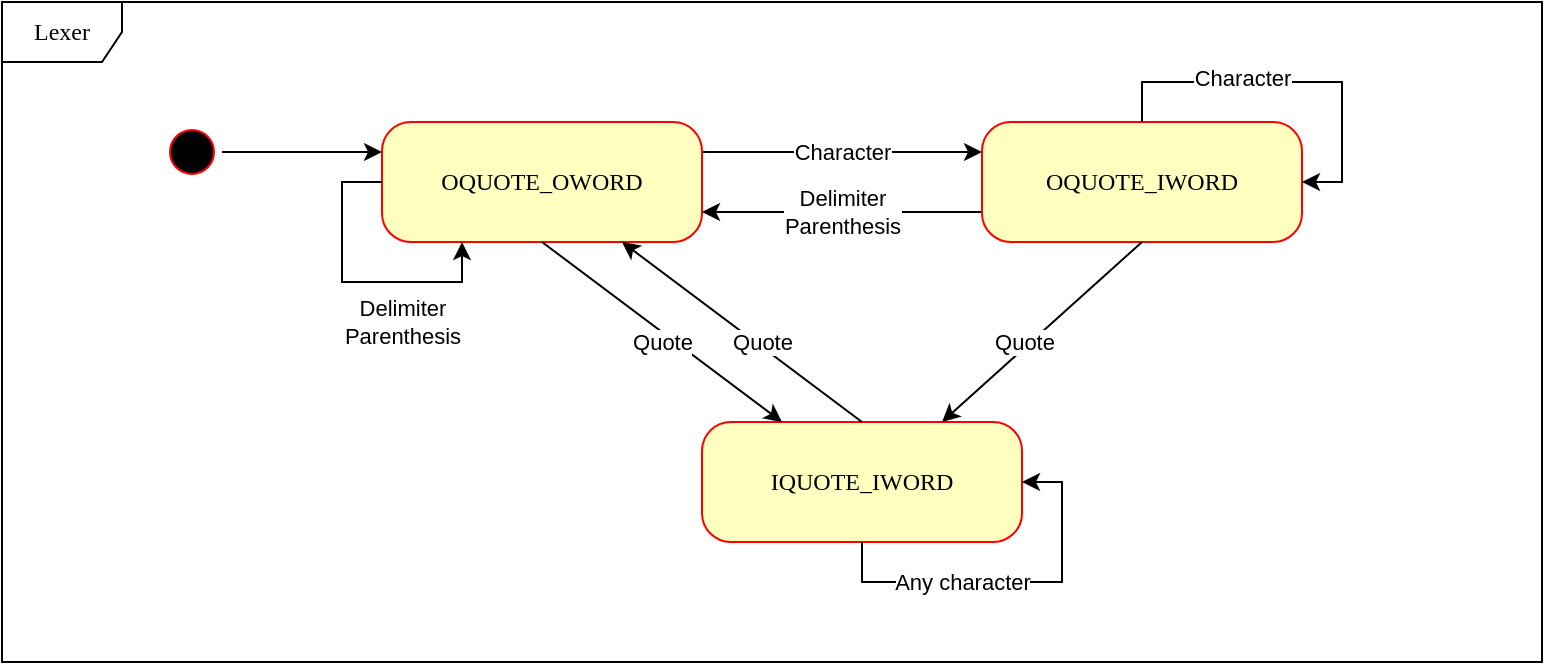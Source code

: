<mxfile version="13.2.1" type="device"><diagram name="Page-1" id="58cdce13-f638-feb5-8d6f-7d28b1aa9fa0"><mxGraphModel dx="1422" dy="756" grid="1" gridSize="10" guides="1" tooltips="1" connect="1" arrows="1" fold="1" page="1" pageScale="1" pageWidth="1100" pageHeight="850" background="#ffffff" math="0" shadow="0"><root><mxCell id="0"/><mxCell id="1" parent="0"/><mxCell id="ACf5FWbfpPmrsSgl0tkW-20" style="edgeStyle=orthogonalEdgeStyle;rounded=0;orthogonalLoop=1;jettySize=auto;html=1;exitX=0.5;exitY=0;exitDx=0;exitDy=0;entryX=0;entryY=0.25;entryDx=0;entryDy=0;" parent="1" source="382b91b5511bd0f7-1" target="ACf5FWbfpPmrsSgl0tkW-1" edge="1"><mxGeometry relative="1" as="geometry"/></mxCell><mxCell id="382b91b5511bd0f7-1" value="" style="ellipse;html=1;shape=startState;fillColor=#000000;strokeColor=#ff0000;rounded=1;shadow=0;comic=0;labelBackgroundColor=none;fontFamily=Verdana;fontSize=12;fontColor=#000000;align=center;direction=south;" parent="1" vertex="1"><mxGeometry x="130" y="120" width="30" height="30" as="geometry"/></mxCell><mxCell id="2a3bc250acf0617d-8" value="Lexer" style="shape=umlFrame;whiteSpace=wrap;html=1;rounded=1;shadow=0;comic=0;labelBackgroundColor=none;strokeWidth=1;fontFamily=Verdana;fontSize=12;align=center;" parent="1" vertex="1"><mxGeometry x="50" y="60" width="770" height="330" as="geometry"/></mxCell><mxCell id="ACf5FWbfpPmrsSgl0tkW-6" style="edgeStyle=orthogonalEdgeStyle;rounded=0;orthogonalLoop=1;jettySize=auto;html=1;exitX=1;exitY=0.25;exitDx=0;exitDy=0;entryX=0;entryY=0.25;entryDx=0;entryDy=0;" parent="1" source="ACf5FWbfpPmrsSgl0tkW-1" target="ACf5FWbfpPmrsSgl0tkW-2" edge="1"><mxGeometry relative="1" as="geometry"/></mxCell><mxCell id="ACf5FWbfpPmrsSgl0tkW-7" value="Character" style="edgeLabel;html=1;align=center;verticalAlign=middle;resizable=0;points=[];" parent="ACf5FWbfpPmrsSgl0tkW-6" vertex="1" connectable="0"><mxGeometry x="-0.343" y="1" relative="1" as="geometry"><mxPoint x="24" y="1" as="offset"/></mxGeometry></mxCell><mxCell id="ACf5FWbfpPmrsSgl0tkW-1" value="OQUOTE_OWORD" style="rounded=1;whiteSpace=wrap;html=1;arcSize=24;fillColor=#ffffc0;strokeColor=#ff0000;shadow=0;comic=0;labelBackgroundColor=none;fontFamily=Verdana;fontSize=12;fontColor=#000000;align=center;" parent="1" vertex="1"><mxGeometry x="240" y="120" width="160" height="60" as="geometry"/></mxCell><mxCell id="ACf5FWbfpPmrsSgl0tkW-8" style="edgeStyle=orthogonalEdgeStyle;rounded=0;orthogonalLoop=1;jettySize=auto;html=1;exitX=0;exitY=0.75;exitDx=0;exitDy=0;entryX=1;entryY=0.75;entryDx=0;entryDy=0;" parent="1" source="ACf5FWbfpPmrsSgl0tkW-2" target="ACf5FWbfpPmrsSgl0tkW-1" edge="1"><mxGeometry relative="1" as="geometry"/></mxCell><mxCell id="ACf5FWbfpPmrsSgl0tkW-9" value="&lt;div&gt;Delimiter&lt;/div&gt;&lt;div&gt;Parenthesis&lt;/div&gt;" style="edgeLabel;html=1;align=center;verticalAlign=middle;resizable=0;points=[];" parent="ACf5FWbfpPmrsSgl0tkW-8" vertex="1" connectable="0"><mxGeometry x="0.3" y="-4" relative="1" as="geometry"><mxPoint x="21" y="4" as="offset"/></mxGeometry></mxCell><mxCell id="ACf5FWbfpPmrsSgl0tkW-2" value="OQUOTE_IWORD" style="rounded=1;whiteSpace=wrap;html=1;arcSize=24;fillColor=#ffffc0;strokeColor=#ff0000;shadow=0;comic=0;labelBackgroundColor=none;fontFamily=Verdana;fontSize=12;fontColor=#000000;align=center;" parent="1" vertex="1"><mxGeometry x="540" y="120" width="160" height="60" as="geometry"/></mxCell><mxCell id="ACf5FWbfpPmrsSgl0tkW-3" value="IQUOTE_IWORD" style="rounded=1;whiteSpace=wrap;html=1;arcSize=24;fillColor=#ffffc0;strokeColor=#ff0000;shadow=0;comic=0;labelBackgroundColor=none;fontFamily=Verdana;fontSize=12;fontColor=#000000;align=center;" parent="1" vertex="1"><mxGeometry x="400" y="270" width="160" height="60" as="geometry"/></mxCell><mxCell id="ACf5FWbfpPmrsSgl0tkW-14" style="edgeStyle=orthogonalEdgeStyle;rounded=0;orthogonalLoop=1;jettySize=auto;html=1;exitX=0.5;exitY=0;exitDx=0;exitDy=0;entryX=1;entryY=0.5;entryDx=0;entryDy=0;" parent="1" source="ACf5FWbfpPmrsSgl0tkW-2" target="ACf5FWbfpPmrsSgl0tkW-2" edge="1"><mxGeometry relative="1" as="geometry"/></mxCell><mxCell id="ACf5FWbfpPmrsSgl0tkW-15" value="Character" style="edgeLabel;html=1;align=center;verticalAlign=middle;resizable=0;points=[];" parent="ACf5FWbfpPmrsSgl0tkW-14" vertex="1" connectable="0"><mxGeometry x="-0.579" y="2" relative="1" as="geometry"><mxPoint x="30" as="offset"/></mxGeometry></mxCell><mxCell id="ACf5FWbfpPmrsSgl0tkW-17" style="edgeStyle=orthogonalEdgeStyle;rounded=0;orthogonalLoop=1;jettySize=auto;html=1;exitX=0;exitY=0.5;exitDx=0;exitDy=0;entryX=0.25;entryY=1;entryDx=0;entryDy=0;" parent="1" source="ACf5FWbfpPmrsSgl0tkW-1" target="ACf5FWbfpPmrsSgl0tkW-1" edge="1"><mxGeometry relative="1" as="geometry"/></mxCell><mxCell id="ACf5FWbfpPmrsSgl0tkW-18" value="&lt;div&gt;Delimiter&lt;/div&gt;&lt;div&gt;Parenthesis&lt;/div&gt;" style="edgeLabel;html=1;align=center;verticalAlign=middle;resizable=0;points=[];" parent="1" vertex="1" connectable="0"><mxGeometry x="250" y="220" as="geometry"/></mxCell><mxCell id="ACf5FWbfpPmrsSgl0tkW-22" value="" style="endArrow=classic;html=1;entryX=0.75;entryY=1;entryDx=0;entryDy=0;exitX=0.5;exitY=0;exitDx=0;exitDy=0;" parent="1" source="ACf5FWbfpPmrsSgl0tkW-3" target="ACf5FWbfpPmrsSgl0tkW-1" edge="1"><mxGeometry width="50" height="50" relative="1" as="geometry"><mxPoint x="520" y="380" as="sourcePoint"/><mxPoint x="570" y="330" as="targetPoint"/></mxGeometry></mxCell><mxCell id="ACf5FWbfpPmrsSgl0tkW-26" value="Quote" style="edgeLabel;html=1;align=center;verticalAlign=middle;resizable=0;points=[];" parent="ACf5FWbfpPmrsSgl0tkW-22" vertex="1" connectable="0"><mxGeometry x="-0.168" y="-3" relative="1" as="geometry"><mxPoint x="-2.2" as="offset"/></mxGeometry></mxCell><mxCell id="ACf5FWbfpPmrsSgl0tkW-24" value="" style="endArrow=classic;html=1;exitX=0.5;exitY=1;exitDx=0;exitDy=0;entryX=0.25;entryY=0;entryDx=0;entryDy=0;" parent="1" source="ACf5FWbfpPmrsSgl0tkW-1" target="ACf5FWbfpPmrsSgl0tkW-3" edge="1"><mxGeometry width="50" height="50" relative="1" as="geometry"><mxPoint x="520" y="380" as="sourcePoint"/><mxPoint x="570" y="330" as="targetPoint"/></mxGeometry></mxCell><mxCell id="ACf5FWbfpPmrsSgl0tkW-25" value="Quote" style="edgeLabel;html=1;align=center;verticalAlign=middle;resizable=0;points=[];" parent="ACf5FWbfpPmrsSgl0tkW-24" vertex="1" connectable="0"><mxGeometry x="-0.224" y="-3" relative="1" as="geometry"><mxPoint x="15.4" y="12.8" as="offset"/></mxGeometry></mxCell><mxCell id="ACf5FWbfpPmrsSgl0tkW-28" value="" style="endArrow=classic;html=1;exitX=0.5;exitY=1;exitDx=0;exitDy=0;entryX=0.75;entryY=0;entryDx=0;entryDy=0;" parent="1" source="ACf5FWbfpPmrsSgl0tkW-2" target="ACf5FWbfpPmrsSgl0tkW-3" edge="1"><mxGeometry width="50" height="50" relative="1" as="geometry"><mxPoint x="520" y="380" as="sourcePoint"/><mxPoint x="570" y="330" as="targetPoint"/></mxGeometry></mxCell><mxCell id="ACf5FWbfpPmrsSgl0tkW-29" value="Quote" style="edgeLabel;html=1;align=center;verticalAlign=middle;resizable=0;points=[];" parent="ACf5FWbfpPmrsSgl0tkW-28" vertex="1" connectable="0"><mxGeometry x="-0.219" y="-3" relative="1" as="geometry"><mxPoint x="-18.6" y="16.77" as="offset"/></mxGeometry></mxCell><mxCell id="Wg6_4KfyHxfLisa_7SkY-1" style="edgeStyle=orthogonalEdgeStyle;rounded=0;orthogonalLoop=1;jettySize=auto;html=1;exitX=0.5;exitY=1;exitDx=0;exitDy=0;entryX=1;entryY=0.5;entryDx=0;entryDy=0;" edge="1" parent="1" source="ACf5FWbfpPmrsSgl0tkW-3" target="ACf5FWbfpPmrsSgl0tkW-3"><mxGeometry relative="1" as="geometry"/></mxCell><mxCell id="Wg6_4KfyHxfLisa_7SkY-2" value="Any character" style="edgeLabel;html=1;align=center;verticalAlign=middle;resizable=0;points=[];" vertex="1" connectable="0" parent="Wg6_4KfyHxfLisa_7SkY-1"><mxGeometry x="-0.41" relative="1" as="geometry"><mxPoint x="14" as="offset"/></mxGeometry></mxCell></root></mxGraphModel></diagram></mxfile>